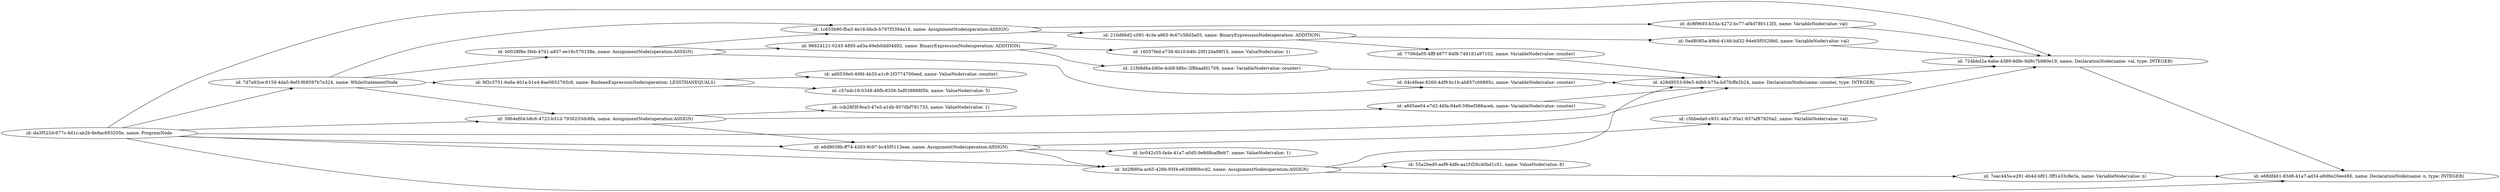 digraph g {
	rankdir=LR
		"id: dc8f9693-b33a-4272-bc77-af4d780112f3, name: VariableNode(value: val)" -> "id: 724bbd2a-6abe-4389-9d9c-9d8c7b980e19, name: DeclarationNode(name: val, type: INTEGER)"
		"id: da3f522d-677c-4d1c-ab2b-8e8ac893205e, name: ProgramNode" -> "id: e6d9039b-ff74-4303-9c97-bc45f5113eae, name: AssignmentNode(operation:ASSIGN)"
		"id: da3f522d-677c-4d1c-ab2b-8e8ac893205e, name: ProgramNode" -> "id: 7d7a93ce-6159-4da5-9ef3-f69597b7e324, name: WhileStatementNode"
		"id: da3f522d-677c-4d1c-ab2b-8e8ac893205e, name: ProgramNode" -> "id: 3964ef04-b8c6-4722-b31d-7930233dc6fa, name: AssignmentNode(operation:ASSIGN)"
		"id: da3f522d-677c-4d1c-ab2b-8e8ac893205e, name: ProgramNode" -> "id: 3d2f680a-ac65-428b-95f4-e6308f69ccd2, name: AssignmentNode(operation:ASSIGN)"
		"id: da3f522d-677c-4d1c-ab2b-8e8ac893205e, name: ProgramNode" -> "id: e68df461-83d8-41a7-ad34-a9d6e20ee480, name: DeclarationNode(name: n, type: INTEGER)"
		"id: da3f522d-677c-4d1c-ab2b-8e8ac893205e, name: ProgramNode" -> "id: 724bbd2a-6abe-4389-9d9c-9d8c7b980e19, name: DeclarationNode(name: val, type: INTEGER)"
		"id: da3f522d-677c-4d1c-ab2b-8e8ac893205e, name: ProgramNode" -> "id: 428d9553-69e5-4db0-b75a-bd7fcffe2b24, name: DeclarationNode(name: counter, type: INTEGER)"
		"id: a605ee04-e7d2-46fa-94e0-59bef388aceb, name: VariableNode(value: counter)" -> "id: 428d9553-69e5-4db0-b75a-bd7fcffe2b24, name: DeclarationNode(name: counter, type: INTEGER)"
		"id: c5bbeda0-c931-4da7-93a1-937af87920a2, name: VariableNode(value: val)" -> "id: 724bbd2a-6abe-4389-9d9c-9d8c7b980e19, name: DeclarationNode(name: val, type: INTEGER)"
		"id: 96624121-0245-4895-ad3a-69eb0dd04d92, name: BinaryExpressionNode(operation: ADDITION)" -> "id: 16057fed-e738-4b10-b4fc-20f12da98f15, name: ValueNode(value: 1)"
		"id: 96624121-0245-4895-ad3a-69eb0dd04d92, name: BinaryExpressionNode(operation: ADDITION)" -> "id: 21fd9d6a-b80e-4cb8-b8bc-2f8baafd1709, name: VariableNode(value: counter)"
		"id: 3964ef04-b8c6-4722-b31d-7930233dc6fa, name: AssignmentNode(operation:ASSIGN)" -> "id: a605ee04-e7d2-46fa-94e0-59bef388aceb, name: VariableNode(value: counter)"
		"id: 3964ef04-b8c6-4722-b31d-7930233dc6fa, name: AssignmentNode(operation:ASSIGN)" -> "id: e6d9039b-ff74-4303-9c97-bc45f5113eae, name: AssignmentNode(operation:ASSIGN)"
		"id: 3964ef04-b8c6-4722-b31d-7930233dc6fa, name: AssignmentNode(operation:ASSIGN)" -> "id: ccb28f3f-9ca3-47e5-a1db-9570bf791733, name: ValueNode(value: 1)"
		"id: 04c4feae-8260-4df9-bc1b-ab857c06895c, name: VariableNode(value: counter)" -> "id: 428d9553-69e5-4db0-b75a-bd7fcffe2b24, name: DeclarationNode(name: counter, type: INTEGER)"
		"id: 7706da05-4fff-4877-84f8-749181a97102, name: VariableNode(value: counter)" -> "id: 428d9553-69e5-4db0-b75a-bd7fcffe2b24, name: DeclarationNode(name: counter, type: INTEGER)"
		"id: 21fd9d6a-b80e-4cb8-b8bc-2f8baafd1709, name: VariableNode(value: counter)" -> "id: 428d9553-69e5-4db0-b75a-bd7fcffe2b24, name: DeclarationNode(name: counter, type: INTEGER)"
		"id: 9f2c3751-6a9a-401a-b1e4-8ae0652765c8, name: BooleanExpressionNode(operation: LESSTHANEQUALS)" -> "id: ad0539e0-49fd-4b35-a1c9-2f3774700eed, name: ValueNode(value: counter)"
		"id: 9f2c3751-6a9a-401a-b1e4-8ae0652765c8, name: BooleanExpressionNode(operation: LESSTHANEQUALS)" -> "id: c57edc16-0348-48fb-8336-5af038898f5b, name: ValueNode(value: 5)"
		"id: 0ed8085a-49bd-4146-bd32-94e65f0529b0, name: VariableNode(value: val)" -> "id: 724bbd2a-6abe-4389-9d9c-9d8c7b980e19, name: DeclarationNode(name: val, type: INTEGER)"
		"id: b0028f8e-3feb-47d1-a937-ee16c570158e, name: AssignmentNode(operation:ASSIGN)" -> "id: 96624121-0245-4895-ad3a-69eb0dd04d92, name: BinaryExpressionNode(operation: ADDITION)"
		"id: b0028f8e-3feb-47d1-a937-ee16c570158e, name: AssignmentNode(operation:ASSIGN)" -> "id: 04c4feae-8260-4df9-bc1b-ab857c06895c, name: VariableNode(value: counter)"
		"id: b0028f8e-3feb-47d1-a937-ee16c570158e, name: AssignmentNode(operation:ASSIGN)" -> "id: 1c655b90-fba3-4e16-bbcb-b797f3394a18, name: AssignmentNode(operation:ASSIGN)"
		"id: 7eac445a-e291-4b4d-bf01-3ff1e33c8e3a, name: VariableNode(value: n)" -> "id: e68df461-83d8-41a7-ad34-a9d6e20ee480, name: DeclarationNode(name: n, type: INTEGER)"
		"id: e6d9039b-ff74-4303-9c97-bc45f5113eae, name: AssignmentNode(operation:ASSIGN)" -> "id: c5bbeda0-c931-4da7-93a1-937af87920a2, name: VariableNode(value: val)"
		"id: e6d9039b-ff74-4303-9c97-bc45f5113eae, name: AssignmentNode(operation:ASSIGN)" -> "id: bc042c55-fa4e-41a7-a0d5-9e8d8caf8eb7, name: ValueNode(value: 1)"
		"id: e6d9039b-ff74-4303-9c97-bc45f5113eae, name: AssignmentNode(operation:ASSIGN)" -> "id: 3d2f680a-ac65-428b-95f4-e6308f69ccd2, name: AssignmentNode(operation:ASSIGN)"
		"id: 7d7a93ce-6159-4da5-9ef3-f69597b7e324, name: WhileStatementNode" -> "id: b0028f8e-3feb-47d1-a937-ee16c570158e, name: AssignmentNode(operation:ASSIGN)"
		"id: 7d7a93ce-6159-4da5-9ef3-f69597b7e324, name: WhileStatementNode" -> "id: 3964ef04-b8c6-4722-b31d-7930233dc6fa, name: AssignmentNode(operation:ASSIGN)"
		"id: 7d7a93ce-6159-4da5-9ef3-f69597b7e324, name: WhileStatementNode" -> "id: 9f2c3751-6a9a-401a-b1e4-8ae0652765c8, name: BooleanExpressionNode(operation: LESSTHANEQUALS)"
		"id: 7d7a93ce-6159-4da5-9ef3-f69597b7e324, name: WhileStatementNode" -> "id: 1c655b90-fba3-4e16-bbcb-b797f3394a18, name: AssignmentNode(operation:ASSIGN)"
		"id: 3d2f680a-ac65-428b-95f4-e6308f69ccd2, name: AssignmentNode(operation:ASSIGN)" -> "id: 7eac445a-e291-4b4d-bf01-3ff1e33c8e3a, name: VariableNode(value: n)"
		"id: 3d2f680a-ac65-428b-95f4-e6308f69ccd2, name: AssignmentNode(operation:ASSIGN)" -> "id: 55a2bed0-aef9-4dfe-aa1f-f29c40bd1c51, name: ValueNode(value: 8)"
		"id: 3d2f680a-ac65-428b-95f4-e6308f69ccd2, name: AssignmentNode(operation:ASSIGN)" -> "id: 428d9553-69e5-4db0-b75a-bd7fcffe2b24, name: DeclarationNode(name: counter, type: INTEGER)"
		"id: 724bbd2a-6abe-4389-9d9c-9d8c7b980e19, name: DeclarationNode(name: val, type: INTEGER)" -> "id: e68df461-83d8-41a7-ad34-a9d6e20ee480, name: DeclarationNode(name: n, type: INTEGER)"
		"id: 210d66d2-c091-4c3e-a965-9c67c58d3a05, name: BinaryExpressionNode(operation: ADDITION)" -> "id: 7706da05-4fff-4877-84f8-749181a97102, name: VariableNode(value: counter)"
		"id: 210d66d2-c091-4c3e-a965-9c67c58d3a05, name: BinaryExpressionNode(operation: ADDITION)" -> "id: 0ed8085a-49bd-4146-bd32-94e65f0529b0, name: VariableNode(value: val)"
		"id: 1c655b90-fba3-4e16-bbcb-b797f3394a18, name: AssignmentNode(operation:ASSIGN)" -> "id: dc8f9693-b33a-4272-bc77-af4d780112f3, name: VariableNode(value: val)"
		"id: 1c655b90-fba3-4e16-bbcb-b797f3394a18, name: AssignmentNode(operation:ASSIGN)" -> "id: 210d66d2-c091-4c3e-a965-9c67c58d3a05, name: BinaryExpressionNode(operation: ADDITION)"
		"id: 428d9553-69e5-4db0-b75a-bd7fcffe2b24, name: DeclarationNode(name: counter, type: INTEGER)" -> "id: 724bbd2a-6abe-4389-9d9c-9d8c7b980e19, name: DeclarationNode(name: val, type: INTEGER)"
}